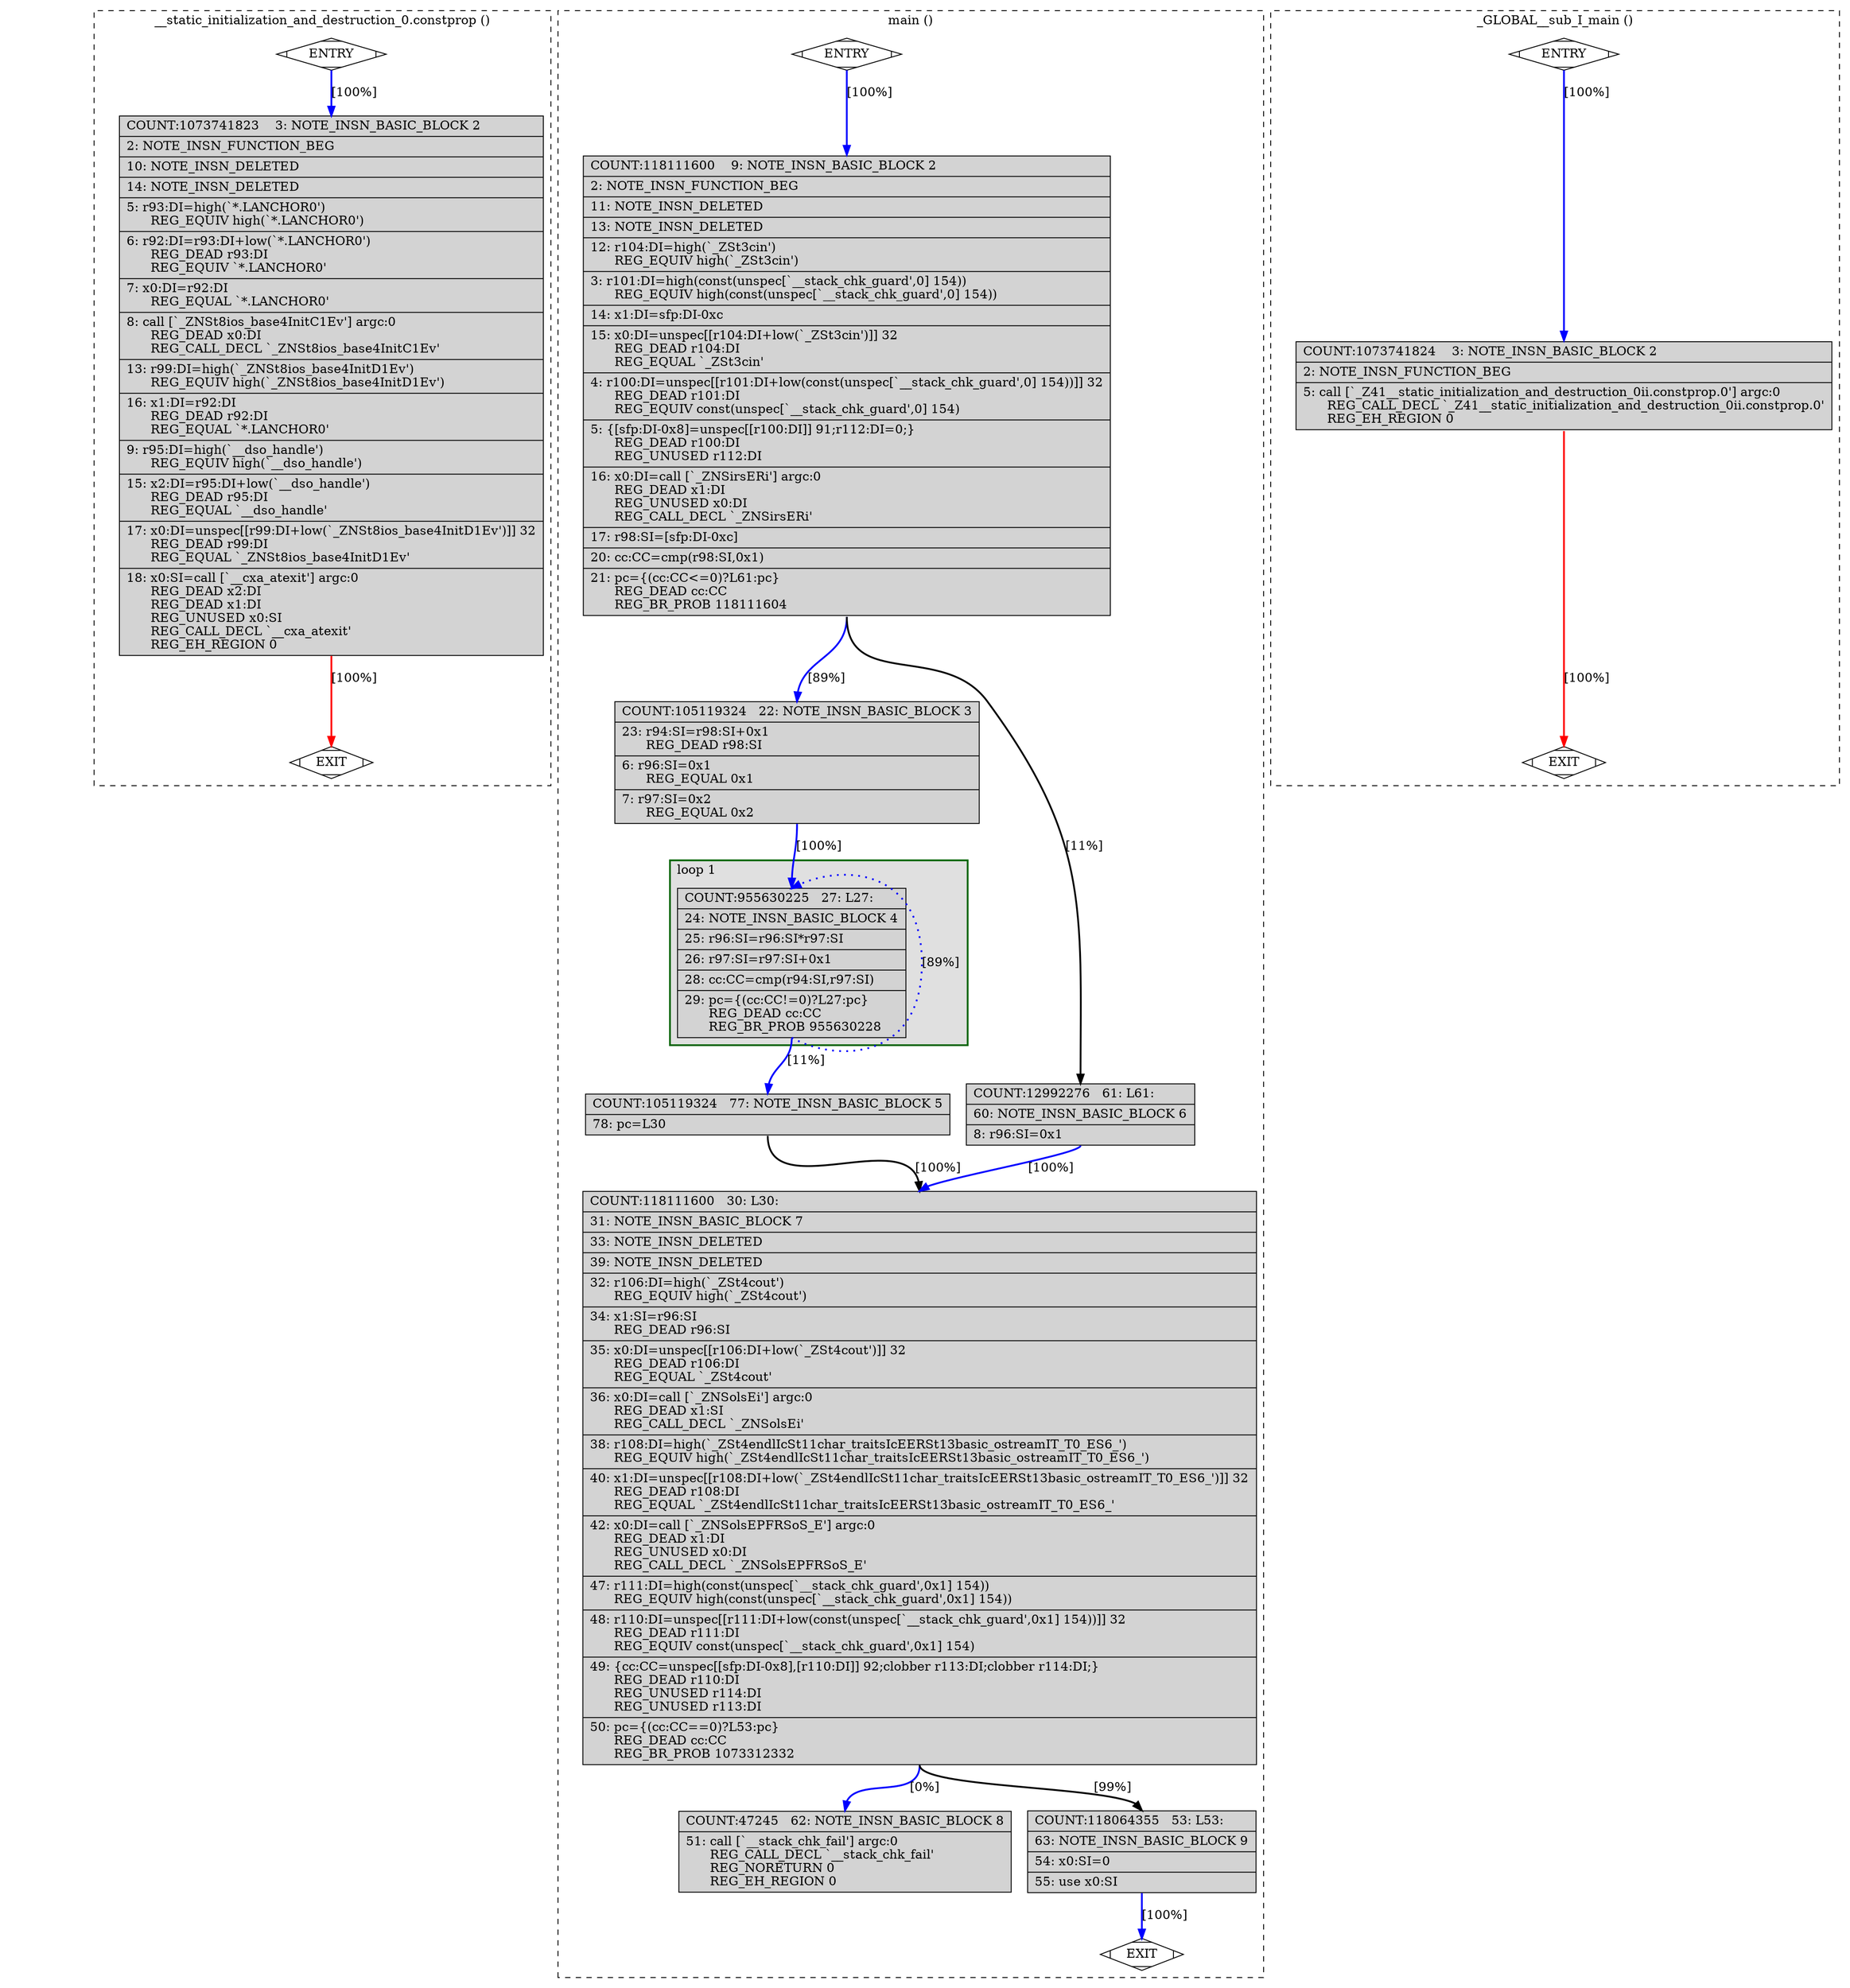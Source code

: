 digraph "a-mul.cpp.291r.ira" {
overlap=false;
subgraph "cluster___static_initialization_and_destruction_0.constprop" {
	style="dashed";
	color="black";
	label="__static_initialization_and_destruction_0.constprop ()";
	fn_2278_basic_block_0 [shape=Mdiamond,style=filled,fillcolor=white,label="ENTRY"];

	fn_2278_basic_block_1 [shape=Mdiamond,style=filled,fillcolor=white,label="EXIT"];

	fn_2278_basic_block_2 [shape=record,style=filled,fillcolor=lightgrey,label="{COUNT:1073741823\ \ \ \ 3:\ NOTE_INSN_BASIC_BLOCK\ 2\l\
|\ \ \ \ 2:\ NOTE_INSN_FUNCTION_BEG\l\
|\ \ \ 10:\ NOTE_INSN_DELETED\l\
|\ \ \ 14:\ NOTE_INSN_DELETED\l\
|\ \ \ \ 5:\ r93:DI=high(`*.LANCHOR0')\l\
\ \ \ \ \ \ REG_EQUIV\ high(`*.LANCHOR0')\l\
|\ \ \ \ 6:\ r92:DI=r93:DI+low(`*.LANCHOR0')\l\
\ \ \ \ \ \ REG_DEAD\ r93:DI\l\
\ \ \ \ \ \ REG_EQUIV\ `*.LANCHOR0'\l\
|\ \ \ \ 7:\ x0:DI=r92:DI\l\
\ \ \ \ \ \ REG_EQUAL\ `*.LANCHOR0'\l\
|\ \ \ \ 8:\ call\ [`_ZNSt8ios_base4InitC1Ev']\ argc:0\l\
\ \ \ \ \ \ REG_DEAD\ x0:DI\l\
\ \ \ \ \ \ REG_CALL_DECL\ `_ZNSt8ios_base4InitC1Ev'\l\
|\ \ \ 13:\ r99:DI=high(`_ZNSt8ios_base4InitD1Ev')\l\
\ \ \ \ \ \ REG_EQUIV\ high(`_ZNSt8ios_base4InitD1Ev')\l\
|\ \ \ 16:\ x1:DI=r92:DI\l\
\ \ \ \ \ \ REG_DEAD\ r92:DI\l\
\ \ \ \ \ \ REG_EQUAL\ `*.LANCHOR0'\l\
|\ \ \ \ 9:\ r95:DI=high(`__dso_handle')\l\
\ \ \ \ \ \ REG_EQUIV\ high(`__dso_handle')\l\
|\ \ \ 15:\ x2:DI=r95:DI+low(`__dso_handle')\l\
\ \ \ \ \ \ REG_DEAD\ r95:DI\l\
\ \ \ \ \ \ REG_EQUAL\ `__dso_handle'\l\
|\ \ \ 17:\ x0:DI=unspec[[r99:DI+low(`_ZNSt8ios_base4InitD1Ev')]]\ 32\l\
\ \ \ \ \ \ REG_DEAD\ r99:DI\l\
\ \ \ \ \ \ REG_EQUAL\ `_ZNSt8ios_base4InitD1Ev'\l\
|\ \ \ 18:\ x0:SI=call\ [`__cxa_atexit']\ argc:0\l\
\ \ \ \ \ \ REG_DEAD\ x2:DI\l\
\ \ \ \ \ \ REG_DEAD\ x1:DI\l\
\ \ \ \ \ \ REG_UNUSED\ x0:SI\l\
\ \ \ \ \ \ REG_CALL_DECL\ `__cxa_atexit'\l\
\ \ \ \ \ \ REG_EH_REGION\ 0\l\
}"];

	fn_2278_basic_block_0:s -> fn_2278_basic_block_2:n [style="solid,bold",color=blue,weight=100,constraint=true,label="[100%]"];
	fn_2278_basic_block_2:s -> fn_2278_basic_block_1:n [style="solid,bold",color=red,weight=10,constraint=true,label="[100%]"];
	fn_2278_basic_block_0:s -> fn_2278_basic_block_1:n [style="invis",constraint=true];
}
subgraph "cluster_main" {
	style="dashed";
	color="black";
	label="main ()";
	subgraph cluster_1776_1 {
	style="filled";
	color="darkgreen";
	fillcolor="grey88";
	label="loop 1";
	labeljust=l;
	penwidth=2;
	fn_1776_basic_block_4 [shape=record,style=filled,fillcolor=lightgrey,label="{COUNT:955630225\ \ \ 27:\ L27:\l\
|\ \ \ 24:\ NOTE_INSN_BASIC_BLOCK\ 4\l\
|\ \ \ 25:\ r96:SI=r96:SI*r97:SI\l\
|\ \ \ 26:\ r97:SI=r97:SI+0x1\l\
|\ \ \ 28:\ cc:CC=cmp(r94:SI,r97:SI)\l\
|\ \ \ 29:\ pc=\{(cc:CC!=0)?L27:pc\}\l\
\ \ \ \ \ \ REG_DEAD\ cc:CC\l\
\ \ \ \ \ \ REG_BR_PROB\ 955630228\l\
}"];

	}
	fn_1776_basic_block_0 [shape=Mdiamond,style=filled,fillcolor=white,label="ENTRY"];

	fn_1776_basic_block_1 [shape=Mdiamond,style=filled,fillcolor=white,label="EXIT"];

	fn_1776_basic_block_2 [shape=record,style=filled,fillcolor=lightgrey,label="{COUNT:118111600\ \ \ \ 9:\ NOTE_INSN_BASIC_BLOCK\ 2\l\
|\ \ \ \ 2:\ NOTE_INSN_FUNCTION_BEG\l\
|\ \ \ 11:\ NOTE_INSN_DELETED\l\
|\ \ \ 13:\ NOTE_INSN_DELETED\l\
|\ \ \ 12:\ r104:DI=high(`_ZSt3cin')\l\
\ \ \ \ \ \ REG_EQUIV\ high(`_ZSt3cin')\l\
|\ \ \ \ 3:\ r101:DI=high(const(unspec[`__stack_chk_guard',0]\ 154))\l\
\ \ \ \ \ \ REG_EQUIV\ high(const(unspec[`__stack_chk_guard',0]\ 154))\l\
|\ \ \ 14:\ x1:DI=sfp:DI-0xc\l\
|\ \ \ 15:\ x0:DI=unspec[[r104:DI+low(`_ZSt3cin')]]\ 32\l\
\ \ \ \ \ \ REG_DEAD\ r104:DI\l\
\ \ \ \ \ \ REG_EQUAL\ `_ZSt3cin'\l\
|\ \ \ \ 4:\ r100:DI=unspec[[r101:DI+low(const(unspec[`__stack_chk_guard',0]\ 154))]]\ 32\l\
\ \ \ \ \ \ REG_DEAD\ r101:DI\l\
\ \ \ \ \ \ REG_EQUIV\ const(unspec[`__stack_chk_guard',0]\ 154)\l\
|\ \ \ \ 5:\ \{[sfp:DI-0x8]=unspec[[r100:DI]]\ 91;r112:DI=0;\}\l\
\ \ \ \ \ \ REG_DEAD\ r100:DI\l\
\ \ \ \ \ \ REG_UNUSED\ r112:DI\l\
|\ \ \ 16:\ x0:DI=call\ [`_ZNSirsERi']\ argc:0\l\
\ \ \ \ \ \ REG_DEAD\ x1:DI\l\
\ \ \ \ \ \ REG_UNUSED\ x0:DI\l\
\ \ \ \ \ \ REG_CALL_DECL\ `_ZNSirsERi'\l\
|\ \ \ 17:\ r98:SI=[sfp:DI-0xc]\l\
|\ \ \ 20:\ cc:CC=cmp(r98:SI,0x1)\l\
|\ \ \ 21:\ pc=\{(cc:CC\<=0)?L61:pc\}\l\
\ \ \ \ \ \ REG_DEAD\ cc:CC\l\
\ \ \ \ \ \ REG_BR_PROB\ 118111604\l\
}"];

	fn_1776_basic_block_3 [shape=record,style=filled,fillcolor=lightgrey,label="{COUNT:105119324\ \ \ 22:\ NOTE_INSN_BASIC_BLOCK\ 3\l\
|\ \ \ 23:\ r94:SI=r98:SI+0x1\l\
\ \ \ \ \ \ REG_DEAD\ r98:SI\l\
|\ \ \ \ 6:\ r96:SI=0x1\l\
\ \ \ \ \ \ REG_EQUAL\ 0x1\l\
|\ \ \ \ 7:\ r97:SI=0x2\l\
\ \ \ \ \ \ REG_EQUAL\ 0x2\l\
}"];

	fn_1776_basic_block_5 [shape=record,style=filled,fillcolor=lightgrey,label="{COUNT:105119324\ \ \ 77:\ NOTE_INSN_BASIC_BLOCK\ 5\l\
|\ \ \ 78:\ pc=L30\l\
}"];

	fn_1776_basic_block_6 [shape=record,style=filled,fillcolor=lightgrey,label="{COUNT:12992276\ \ \ 61:\ L61:\l\
|\ \ \ 60:\ NOTE_INSN_BASIC_BLOCK\ 6\l\
|\ \ \ \ 8:\ r96:SI=0x1\l\
}"];

	fn_1776_basic_block_7 [shape=record,style=filled,fillcolor=lightgrey,label="{COUNT:118111600\ \ \ 30:\ L30:\l\
|\ \ \ 31:\ NOTE_INSN_BASIC_BLOCK\ 7\l\
|\ \ \ 33:\ NOTE_INSN_DELETED\l\
|\ \ \ 39:\ NOTE_INSN_DELETED\l\
|\ \ \ 32:\ r106:DI=high(`_ZSt4cout')\l\
\ \ \ \ \ \ REG_EQUIV\ high(`_ZSt4cout')\l\
|\ \ \ 34:\ x1:SI=r96:SI\l\
\ \ \ \ \ \ REG_DEAD\ r96:SI\l\
|\ \ \ 35:\ x0:DI=unspec[[r106:DI+low(`_ZSt4cout')]]\ 32\l\
\ \ \ \ \ \ REG_DEAD\ r106:DI\l\
\ \ \ \ \ \ REG_EQUAL\ `_ZSt4cout'\l\
|\ \ \ 36:\ x0:DI=call\ [`_ZNSolsEi']\ argc:0\l\
\ \ \ \ \ \ REG_DEAD\ x1:SI\l\
\ \ \ \ \ \ REG_CALL_DECL\ `_ZNSolsEi'\l\
|\ \ \ 38:\ r108:DI=high(`_ZSt4endlIcSt11char_traitsIcEERSt13basic_ostreamIT_T0_ES6_')\l\
\ \ \ \ \ \ REG_EQUIV\ high(`_ZSt4endlIcSt11char_traitsIcEERSt13basic_ostreamIT_T0_ES6_')\l\
|\ \ \ 40:\ x1:DI=unspec[[r108:DI+low(`_ZSt4endlIcSt11char_traitsIcEERSt13basic_ostreamIT_T0_ES6_')]]\ 32\l\
\ \ \ \ \ \ REG_DEAD\ r108:DI\l\
\ \ \ \ \ \ REG_EQUAL\ `_ZSt4endlIcSt11char_traitsIcEERSt13basic_ostreamIT_T0_ES6_'\l\
|\ \ \ 42:\ x0:DI=call\ [`_ZNSolsEPFRSoS_E']\ argc:0\l\
\ \ \ \ \ \ REG_DEAD\ x1:DI\l\
\ \ \ \ \ \ REG_UNUSED\ x0:DI\l\
\ \ \ \ \ \ REG_CALL_DECL\ `_ZNSolsEPFRSoS_E'\l\
|\ \ \ 47:\ r111:DI=high(const(unspec[`__stack_chk_guard',0x1]\ 154))\l\
\ \ \ \ \ \ REG_EQUIV\ high(const(unspec[`__stack_chk_guard',0x1]\ 154))\l\
|\ \ \ 48:\ r110:DI=unspec[[r111:DI+low(const(unspec[`__stack_chk_guard',0x1]\ 154))]]\ 32\l\
\ \ \ \ \ \ REG_DEAD\ r111:DI\l\
\ \ \ \ \ \ REG_EQUIV\ const(unspec[`__stack_chk_guard',0x1]\ 154)\l\
|\ \ \ 49:\ \{cc:CC=unspec[[sfp:DI-0x8],[r110:DI]]\ 92;clobber\ r113:DI;clobber\ r114:DI;\}\l\
\ \ \ \ \ \ REG_DEAD\ r110:DI\l\
\ \ \ \ \ \ REG_UNUSED\ r114:DI\l\
\ \ \ \ \ \ REG_UNUSED\ r113:DI\l\
|\ \ \ 50:\ pc=\{(cc:CC==0)?L53:pc\}\l\
\ \ \ \ \ \ REG_DEAD\ cc:CC\l\
\ \ \ \ \ \ REG_BR_PROB\ 1073312332\l\
}"];

	fn_1776_basic_block_8 [shape=record,style=filled,fillcolor=lightgrey,label="{COUNT:47245\ \ \ 62:\ NOTE_INSN_BASIC_BLOCK\ 8\l\
|\ \ \ 51:\ call\ [`__stack_chk_fail']\ argc:0\l\
\ \ \ \ \ \ REG_CALL_DECL\ `__stack_chk_fail'\l\
\ \ \ \ \ \ REG_NORETURN\ 0\l\
\ \ \ \ \ \ REG_EH_REGION\ 0\l\
}"];

	fn_1776_basic_block_9 [shape=record,style=filled,fillcolor=lightgrey,label="{COUNT:118064355\ \ \ 53:\ L53:\l\
|\ \ \ 63:\ NOTE_INSN_BASIC_BLOCK\ 9\l\
|\ \ \ 54:\ x0:SI=0\l\
|\ \ \ 55:\ use\ x0:SI\l\
}"];

	fn_1776_basic_block_0:s -> fn_1776_basic_block_2:n [style="solid,bold",color=blue,weight=100,constraint=true,label="[100%]"];
	fn_1776_basic_block_2:s -> fn_1776_basic_block_3:n [style="solid,bold",color=blue,weight=100,constraint=true,label="[89%]"];
	fn_1776_basic_block_2:s -> fn_1776_basic_block_6:n [style="solid,bold",color=black,weight=10,constraint=true,label="[11%]"];
	fn_1776_basic_block_3:s -> fn_1776_basic_block_4:n [style="solid,bold",color=blue,weight=100,constraint=true,label="[100%]"];
	fn_1776_basic_block_4:s -> fn_1776_basic_block_4:n [style="dotted,bold",color=blue,weight=10,constraint=false,label="[89%]"];
	fn_1776_basic_block_4:s -> fn_1776_basic_block_5:n [style="solid,bold",color=blue,weight=100,constraint=true,label="[11%]"];
	fn_1776_basic_block_5:s -> fn_1776_basic_block_7:n [style="solid,bold",color=black,weight=10,constraint=true,label="[100%]"];
	fn_1776_basic_block_6:s -> fn_1776_basic_block_7:n [style="solid,bold",color=blue,weight=100,constraint=true,label="[100%]"];
	fn_1776_basic_block_7:s -> fn_1776_basic_block_9:n [style="solid,bold",color=black,weight=10,constraint=true,label="[99%]"];
	fn_1776_basic_block_7:s -> fn_1776_basic_block_8:n [style="solid,bold",color=blue,weight=100,constraint=true,label="[0%]"];
	fn_1776_basic_block_9:s -> fn_1776_basic_block_1:n [style="solid,bold",color=blue,weight=100,constraint=true,label="[100%]"];
	fn_1776_basic_block_0:s -> fn_1776_basic_block_1:n [style="invis",constraint=true];
}
subgraph "cluster__GLOBAL__sub_I_main" {
	style="dashed";
	color="black";
	label="_GLOBAL__sub_I_main ()";
	fn_2277_basic_block_0 [shape=Mdiamond,style=filled,fillcolor=white,label="ENTRY"];

	fn_2277_basic_block_1 [shape=Mdiamond,style=filled,fillcolor=white,label="EXIT"];

	fn_2277_basic_block_2 [shape=record,style=filled,fillcolor=lightgrey,label="{COUNT:1073741824\ \ \ \ 3:\ NOTE_INSN_BASIC_BLOCK\ 2\l\
|\ \ \ \ 2:\ NOTE_INSN_FUNCTION_BEG\l\
|\ \ \ \ 5:\ call\ [`_Z41__static_initialization_and_destruction_0ii.constprop.0']\ argc:0\l\
\ \ \ \ \ \ REG_CALL_DECL\ `_Z41__static_initialization_and_destruction_0ii.constprop.0'\l\
\ \ \ \ \ \ REG_EH_REGION\ 0\l\
}"];

	fn_2277_basic_block_0:s -> fn_2277_basic_block_2:n [style="solid,bold",color=blue,weight=100,constraint=true,label="[100%]"];
	fn_2277_basic_block_2:s -> fn_2277_basic_block_1:n [style="solid,bold",color=red,weight=10,constraint=true,label="[100%]"];
	fn_2277_basic_block_0:s -> fn_2277_basic_block_1:n [style="invis",constraint=true];
}
}

